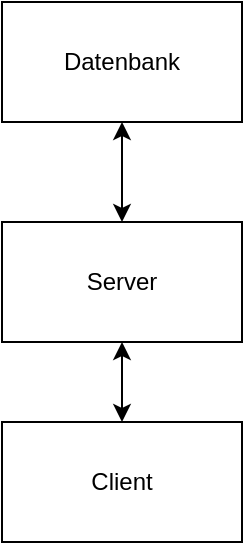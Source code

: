 <mxfile version="14.5.1" type="device" pages="3"><diagram id="1un4TX8ZmO35qoXNzHWS" name="Architekturmodell"><mxGraphModel dx="950" dy="463" grid="1" gridSize="10" guides="1" tooltips="1" connect="1" arrows="1" fold="1" page="1" pageScale="1" pageWidth="850" pageHeight="1100" math="0" shadow="0"><root><mxCell id="0"/><mxCell id="1" parent="0"/><mxCell id="-vNHfPIVmIuY_5pUQwvy-1" value="Server" style="rounded=0;whiteSpace=wrap;html=1;" vertex="1" parent="1"><mxGeometry x="360" y="220" width="120" height="60" as="geometry"/></mxCell><mxCell id="-vNHfPIVmIuY_5pUQwvy-2" value="Client" style="rounded=0;whiteSpace=wrap;html=1;" vertex="1" parent="1"><mxGeometry x="360" y="320" width="120" height="60" as="geometry"/></mxCell><mxCell id="-vNHfPIVmIuY_5pUQwvy-4" value="" style="endArrow=classic;startArrow=classic;html=1;exitX=0.5;exitY=0;exitDx=0;exitDy=0;entryX=0.5;entryY=1;entryDx=0;entryDy=0;" edge="1" parent="1" source="-vNHfPIVmIuY_5pUQwvy-2" target="-vNHfPIVmIuY_5pUQwvy-1"><mxGeometry width="50" height="50" relative="1" as="geometry"><mxPoint x="375" y="330" as="sourcePoint"/><mxPoint x="425" y="280" as="targetPoint"/></mxGeometry></mxCell><mxCell id="-vNHfPIVmIuY_5pUQwvy-5" value="" style="endArrow=classic;startArrow=classic;html=1;entryX=0.5;entryY=1;entryDx=0;entryDy=0;" edge="1" parent="1" target="-vNHfPIVmIuY_5pUQwvy-6"><mxGeometry width="50" height="50" relative="1" as="geometry"><mxPoint x="420" y="220" as="sourcePoint"/><mxPoint x="425" y="170" as="targetPoint"/></mxGeometry></mxCell><mxCell id="-vNHfPIVmIuY_5pUQwvy-6" value="Datenbank" style="rounded=0;whiteSpace=wrap;html=1;" vertex="1" parent="1"><mxGeometry x="360" y="110" width="120" height="60" as="geometry"/></mxCell></root></mxGraphModel></diagram><diagram id="Egcqq-qyI-NGMp67x56K" name="Blueprint"><mxGraphModel dx="791" dy="386" grid="1" gridSize="10" guides="1" tooltips="1" connect="1" arrows="1" fold="1" page="1" pageScale="1" pageWidth="850" pageHeight="1100" math="0" shadow="0"><root><mxCell id="5rc9TeSpnVZE687HIT66-0"/><mxCell id="5rc9TeSpnVZE687HIT66-1" parent="5rc9TeSpnVZE687HIT66-0"/><mxCell id="lHMcBxBRUzZtfYPIVQkk-0" value="ASP.NET Core" style="rounded=0;whiteSpace=wrap;html=1;" vertex="1" parent="5rc9TeSpnVZE687HIT66-1"><mxGeometry x="360" y="220" width="120" height="60" as="geometry"/></mxCell><mxCell id="lHMcBxBRUzZtfYPIVQkk-1" value="Browser" style="rounded=0;whiteSpace=wrap;html=1;" vertex="1" parent="5rc9TeSpnVZE687HIT66-1"><mxGeometry x="360" y="320" width="120" height="60" as="geometry"/></mxCell><mxCell id="lHMcBxBRUzZtfYPIVQkk-2" value="" style="endArrow=classic;startArrow=classic;html=1;exitX=0.5;exitY=0;exitDx=0;exitDy=0;entryX=0.5;entryY=1;entryDx=0;entryDy=0;" edge="1" parent="5rc9TeSpnVZE687HIT66-1" source="lHMcBxBRUzZtfYPIVQkk-1" target="lHMcBxBRUzZtfYPIVQkk-0"><mxGeometry width="50" height="50" relative="1" as="geometry"><mxPoint x="375" y="330" as="sourcePoint"/><mxPoint x="425" y="280" as="targetPoint"/></mxGeometry></mxCell><mxCell id="lHMcBxBRUzZtfYPIVQkk-3" value="" style="endArrow=classic;startArrow=classic;html=1;entryX=0.5;entryY=1;entryDx=0;entryDy=0;" edge="1" parent="5rc9TeSpnVZE687HIT66-1" target="lHMcBxBRUzZtfYPIVQkk-4"><mxGeometry width="50" height="50" relative="1" as="geometry"><mxPoint x="420" y="220" as="sourcePoint"/><mxPoint x="425" y="170" as="targetPoint"/></mxGeometry></mxCell><mxCell id="lHMcBxBRUzZtfYPIVQkk-4" value="PostgreSQL" style="rounded=0;whiteSpace=wrap;html=1;" vertex="1" parent="5rc9TeSpnVZE687HIT66-1"><mxGeometry x="360" y="110" width="120" height="60" as="geometry"/></mxCell><mxCell id="MMERk475RairlfPhnvhP-0" value="HTTP(S)&lt;br&gt;80/ 443" style="text;html=1;strokeColor=none;fillColor=none;align=center;verticalAlign=middle;whiteSpace=wrap;rounded=0;" vertex="1" parent="5rc9TeSpnVZE687HIT66-1"><mxGeometry x="460" y="290" width="70" height="20" as="geometry"/></mxCell><mxCell id="MMERk475RairlfPhnvhP-1" value="ODBC&lt;br&gt;5432" style="text;html=1;strokeColor=none;fillColor=none;align=center;verticalAlign=middle;whiteSpace=wrap;rounded=0;" vertex="1" parent="5rc9TeSpnVZE687HIT66-1"><mxGeometry x="460" y="180" width="70" height="20" as="geometry"/></mxCell></root></mxGraphModel></diagram><diagram id="edaNv9ItcgZL4F_YRT4D" name="Applicationarchitecture"><mxGraphModel dx="554" dy="270" grid="1" gridSize="10" guides="1" tooltips="1" connect="1" arrows="1" fold="1" page="1" pageScale="1" pageWidth="850" pageHeight="1100" math="0" shadow="0"><root><mxCell id="wo_tbk1WU-L4lbaGeyHQ-0"/><mxCell id="wo_tbk1WU-L4lbaGeyHQ-1" parent="wo_tbk1WU-L4lbaGeyHQ-0"/><mxCell id="jaIAvMddFeJH61zBxCcn-0" value="ASP.NET Core 5" style="rounded=0;whiteSpace=wrap;html=1;" vertex="1" parent="wo_tbk1WU-L4lbaGeyHQ-1"><mxGeometry x="360" y="220" width="120" height="60" as="geometry"/></mxCell><mxCell id="jaIAvMddFeJH61zBxCcn-1" value="Browser" style="rounded=0;whiteSpace=wrap;html=1;" vertex="1" parent="wo_tbk1WU-L4lbaGeyHQ-1"><mxGeometry x="360" y="320" width="120" height="60" as="geometry"/></mxCell><mxCell id="jaIAvMddFeJH61zBxCcn-2" value="" style="endArrow=classic;startArrow=classic;html=1;exitX=0.5;exitY=0;exitDx=0;exitDy=0;entryX=0.5;entryY=1;entryDx=0;entryDy=0;" edge="1" parent="wo_tbk1WU-L4lbaGeyHQ-1" source="jaIAvMddFeJH61zBxCcn-1" target="jaIAvMddFeJH61zBxCcn-0"><mxGeometry width="50" height="50" relative="1" as="geometry"><mxPoint x="375" y="330" as="sourcePoint"/><mxPoint x="425" y="280" as="targetPoint"/></mxGeometry></mxCell><mxCell id="jaIAvMddFeJH61zBxCcn-3" value="" style="endArrow=classic;startArrow=classic;html=1;entryX=0.5;entryY=1;entryDx=0;entryDy=0;" edge="1" parent="wo_tbk1WU-L4lbaGeyHQ-1" target="jaIAvMddFeJH61zBxCcn-4"><mxGeometry width="50" height="50" relative="1" as="geometry"><mxPoint x="420" y="220" as="sourcePoint"/><mxPoint x="425" y="170" as="targetPoint"/></mxGeometry></mxCell><mxCell id="jaIAvMddFeJH61zBxCcn-4" value="PostgreSQL&amp;nbsp;" style="rounded=0;whiteSpace=wrap;html=1;" vertex="1" parent="wo_tbk1WU-L4lbaGeyHQ-1"><mxGeometry x="360" y="110" width="120" height="60" as="geometry"/></mxCell><mxCell id="jaIAvMddFeJH61zBxCcn-5" value="HTTP(S)&lt;br&gt;80/ 443" style="text;html=1;strokeColor=none;fillColor=none;align=center;verticalAlign=middle;whiteSpace=wrap;rounded=0;" vertex="1" parent="wo_tbk1WU-L4lbaGeyHQ-1"><mxGeometry x="460" y="290" width="70" height="20" as="geometry"/></mxCell><mxCell id="jaIAvMddFeJH61zBxCcn-6" value="ODBC&lt;br&gt;5432" style="text;html=1;strokeColor=none;fillColor=none;align=center;verticalAlign=middle;whiteSpace=wrap;rounded=0;" vertex="1" parent="wo_tbk1WU-L4lbaGeyHQ-1"><mxGeometry x="460" y="180" width="70" height="20" as="geometry"/></mxCell></root></mxGraphModel></diagram></mxfile>